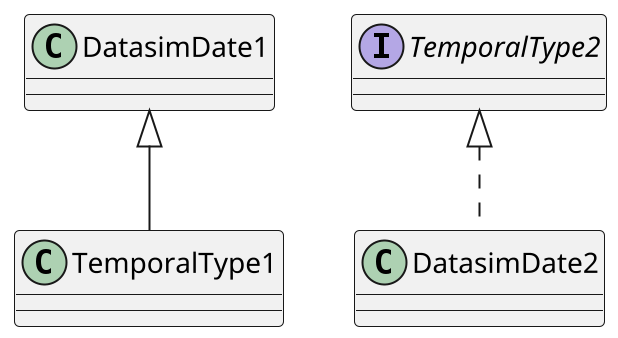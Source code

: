 @startuml
scale 2
class TemporalType1 extends DatasimDate1
class DatasimDate2 implements TemporalType2
@enduml